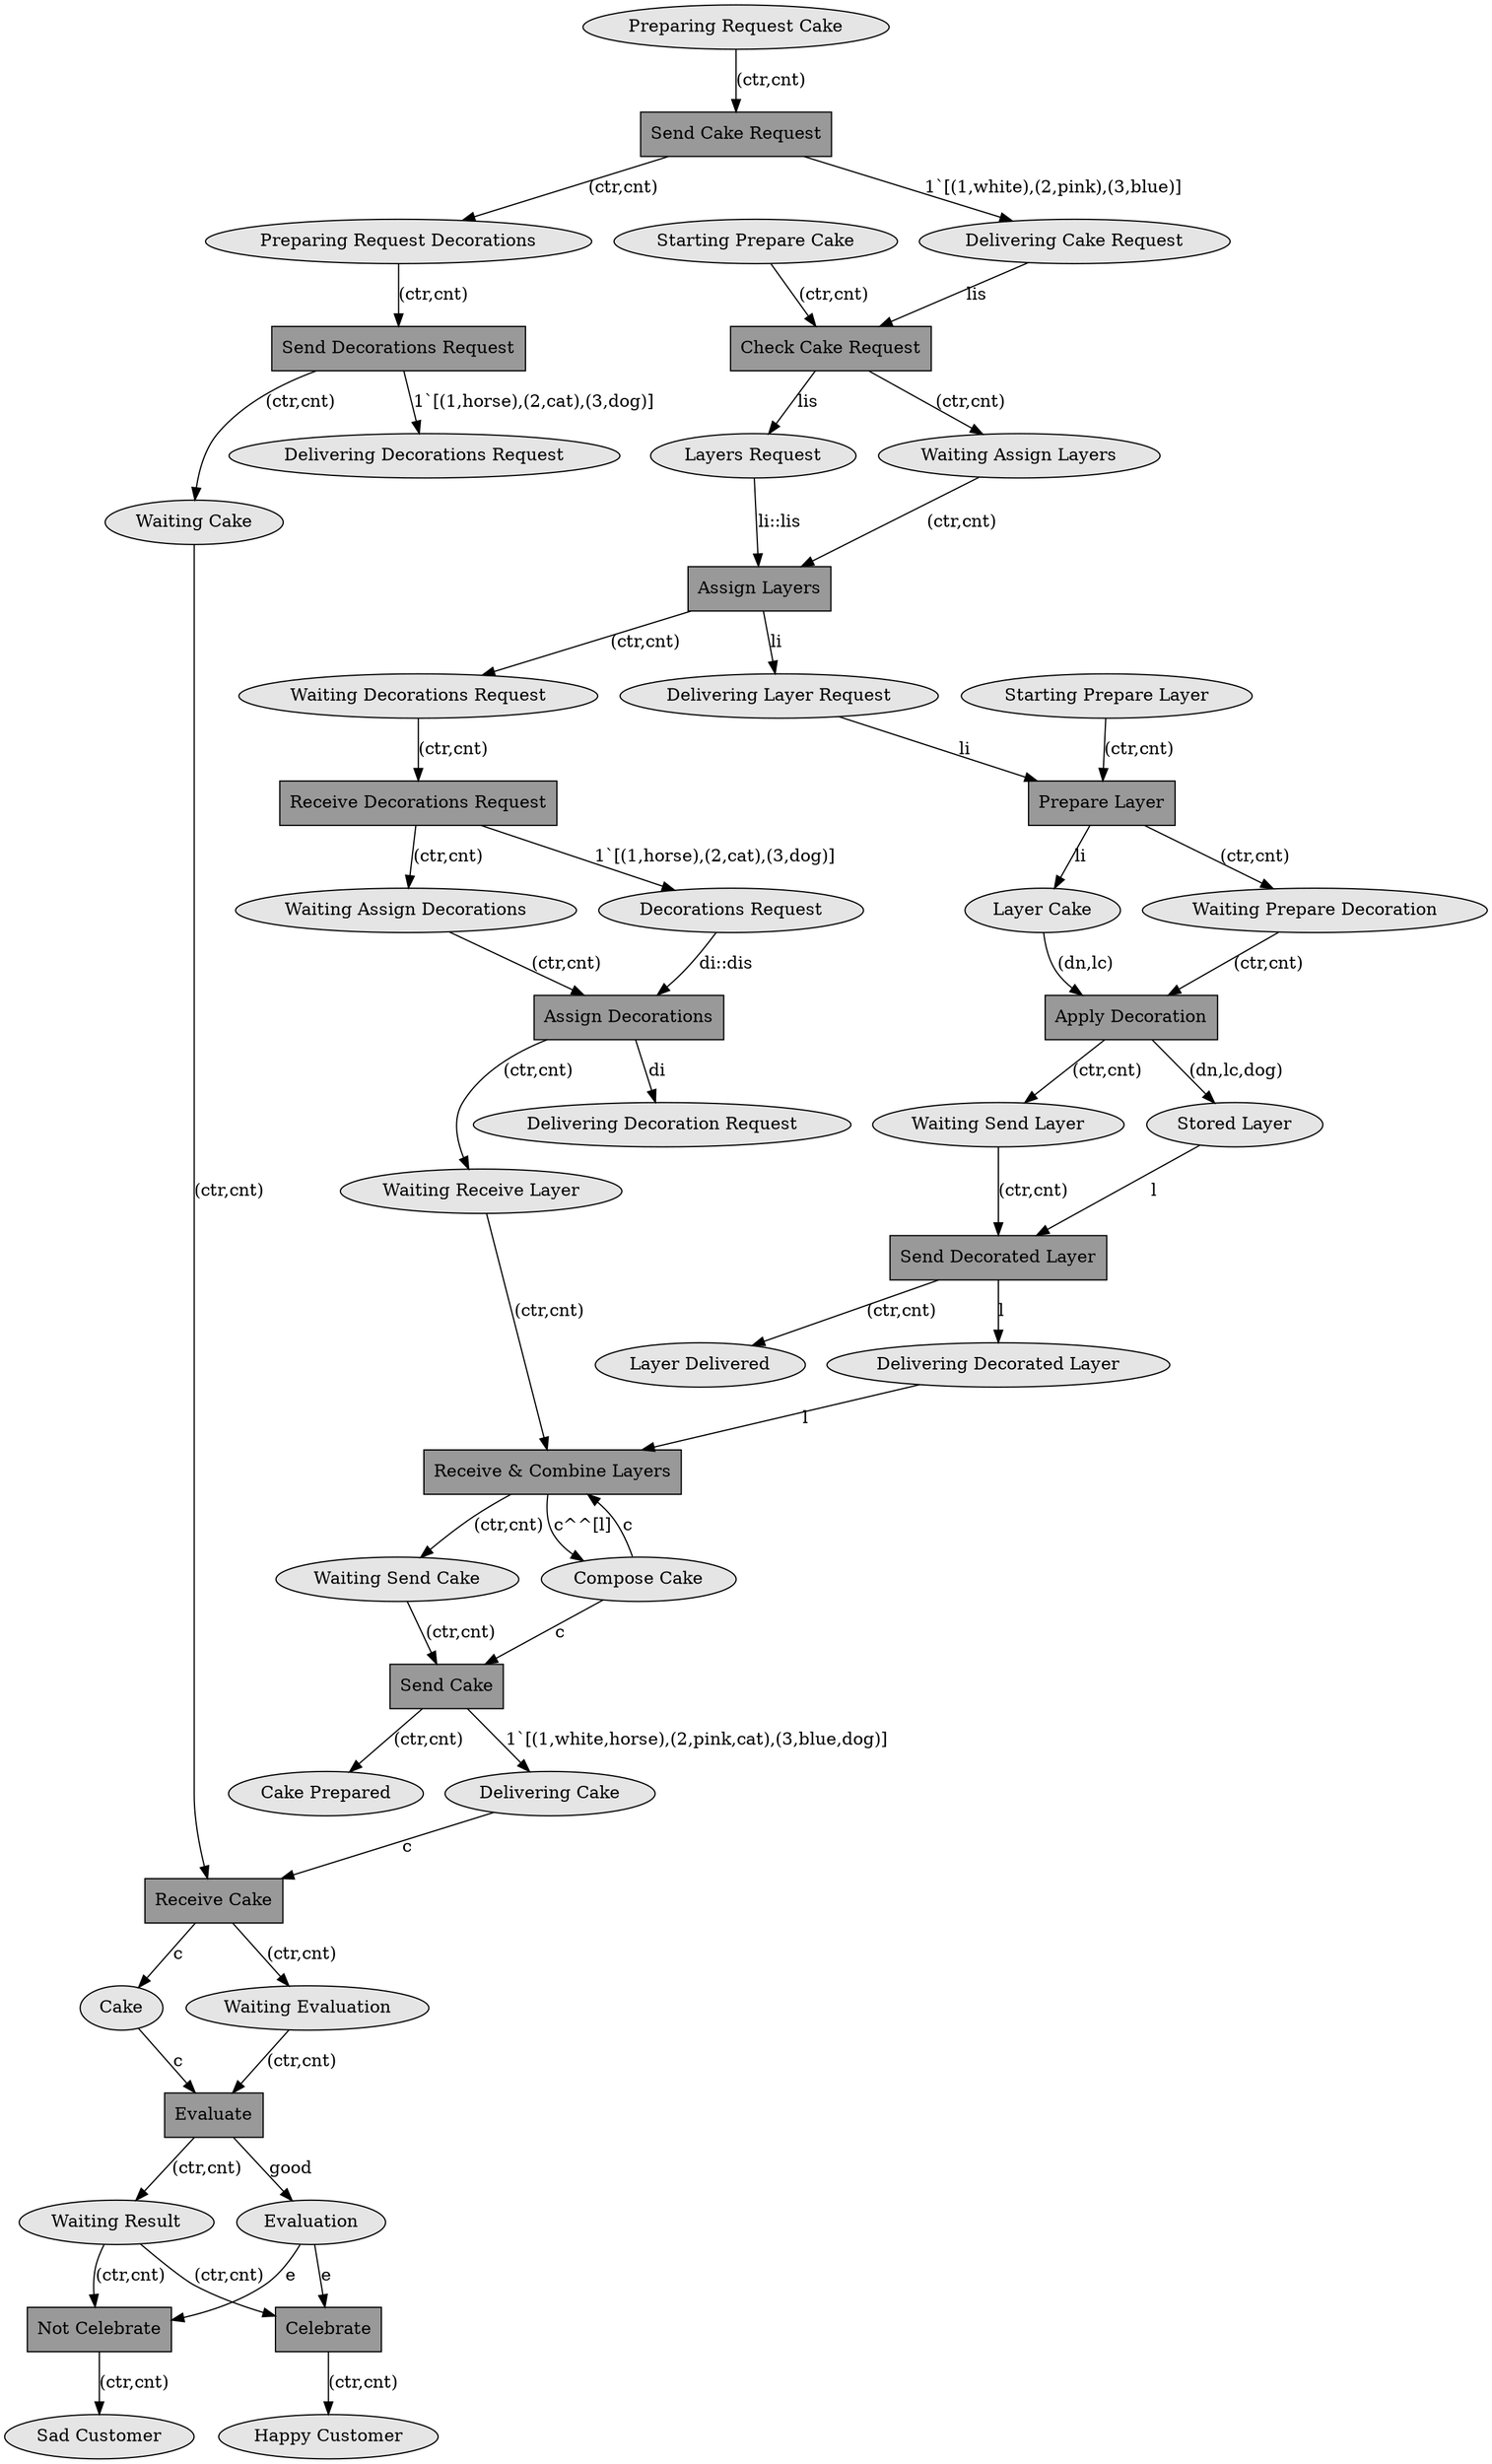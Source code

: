 digraph {
	/* places */
	node [style=filled fillcolor=gray90 shape=ellipse]
	ID2280164803 [label="Sad Customer"]
	ID7612745896 [label="Waiting Receive Layer"]
	ID7605263926 [label="Waiting Cake"]
	ID7609722636 [label="Waiting Decorations Request"]
	ID7609537142 [label="Delivering Decorations Request"]
	ID7606125290 [label="Delivering Cake Request"]
	ID7613345205 [label="Cake"]
	ID7603497601 [label="Preparing Request Cake"]
	ID7607603745 [label="Waiting Assign Layers"]
	ID7610110110 [label="Waiting Assign Decorations"]
	ID7611389164 [label="Layer Cake"]
	ID7607657821 [label="Layers Request"]
	ID2280011519 [label="Waiting Result"]
	ID7613050188 [label="Cake Prepared"]
	ID0655861040 [label="Waiting Send Cake"]
	ID7606292829 [label="Starting Prepare Cake"]
	ID7613218167 [label="Delivering Cake"]
	ID7613095091 [label="Layer Delivered"]
	ID7612382002 [label="Waiting Send Layer"]
	ID7609907940 [label="Decorations Request"]
	ID7612594101 [label="Delivering Decorated Layer"]
	ID7608875657 [label="Delivering Layer Request"]
	ID7610783937 [label="Delivering Decoration Request"]
	ID7604969709 [label="Preparing Request Decorations"]
	ID7609208153 [label="Stored Layer"]
	ID2280133459 [label="Happy Customer"]
	ID7611187008 [label="Waiting Prepare Decoration"]
	ID2279832726 [label="Waiting Evaluation"]
	ID7608933757 [label="Starting Prepare Layer"]
	ID2279935031 [label="Evaluation"]
	ID7612870921 [label="Compose Cake"]

	/* transitions */
	node [shape=box style=filled fillcolor=grey60]
	ID7605177177[label="Send Decorations Request"]
	ID7612739554[label="Receive & Combine Layers"]
	ID7608981127[label="Prepare Layer"]
	ID7613164009[label="Receive Cake"]
	ID2280059628[label="Not Celebrate"]
	ID7610149030[label="Assign Decorations"]
	ID7603520193[label="Send Cake Request"]
	ID7612412534[label="Send Decorated Layer"]
	ID7612978916[label="Send Cake"]
	ID2280050683[label="Celebrate"]
	ID7608451591[label="Assign Layers"]
	ID7610840046[label="Apply Decoration"]
	ID2279900116[label="Evaluate"]
	ID7606308199[label="Check Cake Request"]
	ID7609825786[label="Receive Decorations Request"]

	/* arcs */
	ID7613164009->ID2279832726 [label="(ctr,cnt)"]
	ID7610840046->ID7612382002 [label="(ctr,cnt)"]
	ID7609825786->ID7610110110 [label="(ctr,cnt)"]
	ID7607657821->ID7608451591 [label="li::lis"]
	ID7612739554->ID0655861040 [label="(ctr,cnt)"]
	ID7610110110->ID7610149030 [label="(ctr,cnt)"]
	ID7613164009->ID7613345205 [label="c"]
	ID2280059628->ID2280164803 [label="(ctr,cnt)"]
	ID7610149030->ID7610783937 [label="di"]
	ID7608981127->ID7611389164 [label="li"]
	ID7603520193->ID7606125290 [label="1`[(1,white),(2,pink),(3,blue)]"]
	ID7609722636->ID7609825786 [label="(ctr,cnt)"]
	ID2280011519->ID2280050683 [label="(ctr,cnt)"]
	ID7612382002->ID7612412534 [label="(ctr,cnt)"]
	ID7606125290->ID7606308199 [label="lis"]
	ID2279935031->ID2280059628 [label="e"]
	ID7604969709->ID7605177177 [label="(ctr,cnt)"]
	ID7609825786->ID7609907940 [label="1`[(1,horse),(2,cat),(3,dog)]"]
	ID7612739554->ID7612870921 [label="c^^[l]"]
	ID7612594101->ID7612739554 [label="l"]
	ID7608981127->ID7611187008 [label="(ctr,cnt)"]
	ID7610840046->ID7609208153 [label="(dn,lc,dog)"]
	ID7609907940->ID7610149030 [label="di::dis"]
	ID7611389164->ID7610840046 [label="(dn,lc)"]
	ID2279935031->ID2280050683 [label="e"]
	ID7606292829->ID7606308199 [label="(ctr,cnt)"]
	ID7608451591->ID7608875657 [label="li"]
	ID2280011519->ID2280059628 [label="(ctr,cnt)"]
	ID7611187008->ID7610840046 [label="(ctr,cnt)"]
	ID7607603745->ID7608451591 [label="(ctr,cnt)"]
	ID7606308199->ID7607603745 [label="(ctr,cnt)"]
	ID7612412534->ID7613095091 [label="(ctr,cnt)"]
	ID7608451591->ID7609722636 [label="(ctr,cnt)"]
	ID7612870921->ID7612978916 [label="c"]
	ID7608875657->ID7608981127 [label="li"]
	ID2279900116->ID2279935031 [label="good"]
	ID7612870921->ID7612739554 [label="c"]
	ID7605177177->ID7605263926 [label="(ctr,cnt)"]
	ID2279900116->ID2280011519 [label="(ctr,cnt)"]
	ID7603497601->ID7603520193 [label="(ctr,cnt)"]
	ID7605177177->ID7609537142 [label="1`[(1,horse),(2,cat),(3,dog)]"]
	ID7613218167->ID7613164009 [label="c"]
	ID0655861040->ID7612978916 [label="(ctr,cnt)"]
	ID7613345205->ID2279900116 [label="c"]
	ID7612978916->ID7613050188 [label="(ctr,cnt)"]
	ID7603520193->ID7604969709 [label="(ctr,cnt)"]
	ID7612412534->ID7612594101 [label="l"]
	ID7609208153->ID7612412534 [label="l"]
	ID7612745896->ID7612739554 [label="(ctr,cnt)"]
	ID7612978916->ID7613218167 [label="1`[(1,white,horse),(2,pink,cat),(3,blue,dog)]"]
	ID2280050683->ID2280133459 [label="(ctr,cnt)"]
	ID7608933757->ID7608981127 [label="(ctr,cnt)"]
	ID2279832726->ID2279900116 [label="(ctr,cnt)"]
	ID7610149030->ID7612745896 [label="(ctr,cnt)"]
	ID7606308199->ID7607657821 [label="lis"]
	ID7605263926->ID7613164009 [label="(ctr,cnt)"]
}